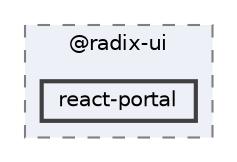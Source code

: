 digraph "C:/Users/arisc/OneDrive/Documents/GitHub/FINAL/EcoEats-Project/node_modules/@radix-ui/react-portal"
{
 // LATEX_PDF_SIZE
  bgcolor="transparent";
  edge [fontname=Helvetica,fontsize=10,labelfontname=Helvetica,labelfontsize=10];
  node [fontname=Helvetica,fontsize=10,shape=box,height=0.2,width=0.4];
  compound=true
  subgraph clusterdir_ab62ad447ec992f2fe79c76b760e4d1f {
    graph [ bgcolor="#edf0f7", pencolor="grey50", label="@radix-ui", fontname=Helvetica,fontsize=10 style="filled,dashed", URL="dir_ab62ad447ec992f2fe79c76b760e4d1f.html",tooltip=""]
  dir_ad9bbe28dad63207be382429b74a71bc [label="react-portal", fillcolor="#edf0f7", color="grey25", style="filled,bold", URL="dir_ad9bbe28dad63207be382429b74a71bc.html",tooltip=""];
  }
}
